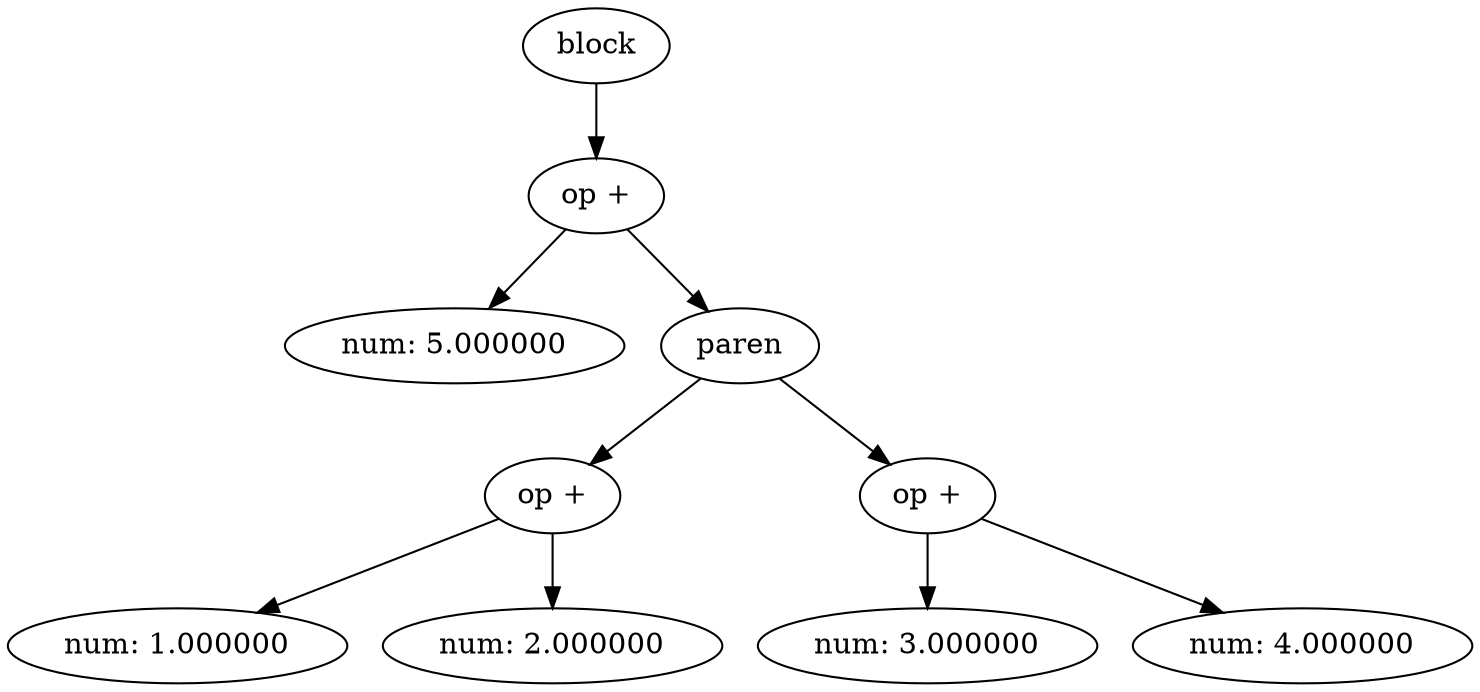 digraph G {
0[label="block"];
1[label="num: 5.000000"];
2[label="op +"];
3[label="paren"];
4[label="num: 1.000000"];
5[label="op +"];
6[label="num: 2.000000"];
7[label="num: 3.000000"];
8[label="op +"];
9[label="num: 4.000000"];
0->2 ;
2->1 ;
2->3 ;
3->5 ;
3->8 ;
5->4 ;
5->6 ;
8->7 ;
8->9 ;
}
